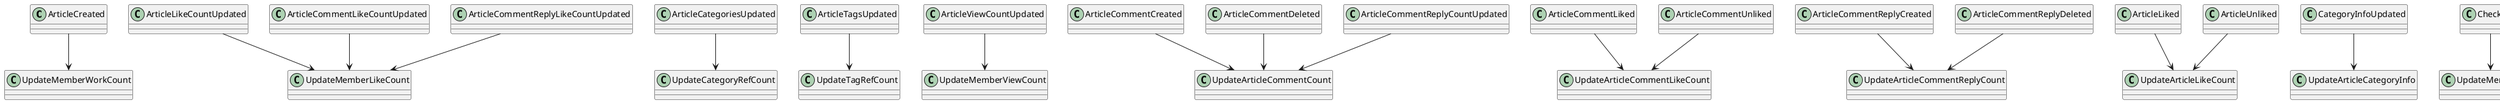 @startuml
'Article
ArticleCreated                  -down-> UpdateMemberWorkCount
ArticleLikeCountUpdated         -down-> UpdateMemberLikeCount
ArticleCategoriesUpdated        -down-> UpdateCategoryRefCount
ArticleTagsUpdated              -down-> UpdateTagRefCount
ArticleViewCountUpdated         -down-> UpdateMemberViewCount

'ArticleComment
ArticleCommentCreated           -down-> UpdateArticleCommentCount
ArticleCommentDeleted           -down-> UpdateArticleCommentCount
ArticleCommentReplyCountUpdated -down-> UpdateArticleCommentCount
ArticleCommentLikeCountUpdated  -down-> UpdateMemberLikeCount

'ArticleCommentLike
ArticleCommentLiked         -down-> UpdateArticleCommentLikeCount
ArticleCommentUnliked       -down-> UpdateArticleCommentLikeCount

'ArticleCommentReply
ArticleCommentReplyCreated          -down-> UpdateArticleCommentReplyCount
ArticleCommentReplyDeleted          -down-> UpdateArticleCommentReplyCount
ArticleCommentReplyLikeCountUpdated -down-> UpdateMemberLikeCount

'ArticleLike
ArticleLiked                -down-> UpdateArticleLikeCount
ArticleUnliked              -down-> UpdateArticleLikeCount

'Category
CategoryInfoUpdated -down-> UpdateArticleCategoryInfo

'CheckIn
CheckedIn -down-> UpdateMemberRank

'Member
MemberInfoUpdated               -down-> UpdateArticleAuthorInfo
MemberInfoUpdated               -down-> UpdateArticleCommentInfo
MemberInfoUpdated               -down-> UpdateArticleCommentReplyInfo
MemberInfoUpdated               -down-> UpdateBlackMemberInfo
MemberInfoUpdated               -down-> UpdateFollowMemberInfo
MemberFollowed                  -down-> UpdateMemberFanCount
MemberUnfollowed                -down-> UpdateMemberFanCount

'Tag
TagInfoUpdated -down-> UpdateArticleTagInfo

'ViewHistory
ViewHistoryCreated       -down-> UpdateArticleViewCount

'role
RolePermissionsUpdated  -down-> UpdateAdminUserRolePermissions
RoleInfoUpdated         -down-> UpdateAdminUserRoleInfo

'StarComment
StarCommentCreated -down-> UpdateStarCommentCount
StarCommentDeleted -down-> UpdateStarCommentCount
StarCommentLikeCountUpdated -down-> UpdateStarLikeCount
StarCommentReplyCountUpdated -down-> UpdateStarCommentCount

'UnField
StarCommentLikeCreated -down-> UpdateStarCommentLikeCount
StarCommentLikeDeleted -down-> UpdateStarCommentLikeCount
StarCommentReportCreated -down-> UpdateStarCommentReportCount
StarCommentReportDeleted -down-> UpdateStarCommentReportCount
@enduml
